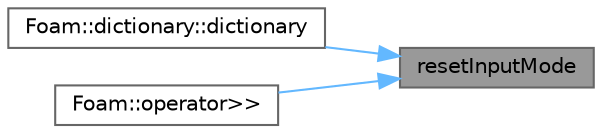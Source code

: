 digraph "resetInputMode"
{
 // LATEX_PDF_SIZE
  bgcolor="transparent";
  edge [fontname=Helvetica,fontsize=10,labelfontname=Helvetica,labelfontsize=10];
  node [fontname=Helvetica,fontsize=10,shape=box,height=0.2,width=0.4];
  rankdir="RL";
  Node1 [id="Node000001",label="resetInputMode",height=0.2,width=0.4,color="gray40", fillcolor="grey60", style="filled", fontcolor="black",tooltip=" "];
  Node1 -> Node2 [id="edge1_Node000001_Node000002",dir="back",color="steelblue1",style="solid",tooltip=" "];
  Node2 [id="Node000002",label="Foam::dictionary::dictionary",height=0.2,width=0.4,color="grey40", fillcolor="white", style="filled",URL="$classFoam_1_1dictionary.html#a30a94846a9c4fc37122c589f51a5c4b3",tooltip=" "];
  Node1 -> Node3 [id="edge2_Node000001_Node000003",dir="back",color="steelblue1",style="solid",tooltip=" "];
  Node3 [id="Node000003",label="Foam::operator\>\>",height=0.2,width=0.4,color="grey40", fillcolor="white", style="filled",URL="$namespaceFoam.html#a91bcaf19050b8d5f2fe5c548294d76c6",tooltip=" "];
}
